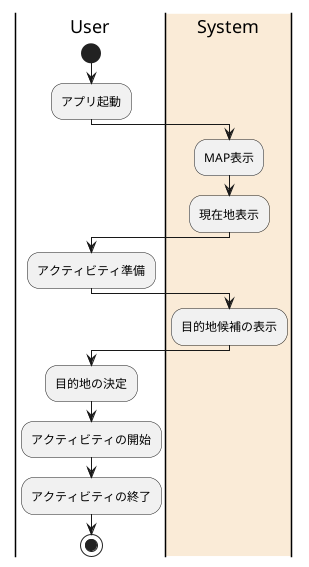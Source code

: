 @startuml

|User|

start

:アプリ起動;

|#AntiqueWhite|System|
:MAP表示;
:現在地表示;

|User|
:アクティビティ準備;

|System|
:目的地候補の表示;

|User|
:目的地の決定;
:アクティビティの開始;
:アクティビティの終了;

stop
@enduml